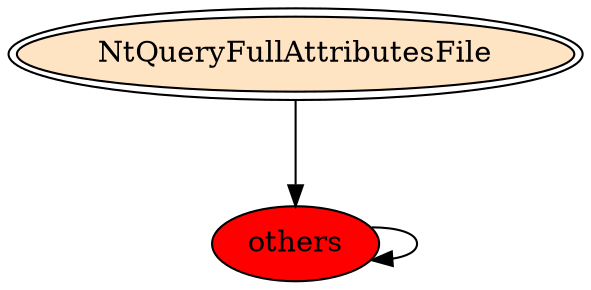 digraph "./REPORTS/6707/API_PER_CATEGORY/GetFileAttributesEx.exe_5308_Files and I_O (Local file system)_API_per_Category_Transition_Matrix" {
	NtQueryFullAttributesFile [label=NtQueryFullAttributesFile fillcolor=bisque peripheries=2 style=filled]
	others [label=others fillcolor=red style=filled]
	NtQueryFullAttributesFile -> others [label=1.0 fontcolor=white]
	others -> others [label=1.0 fontcolor=white]
}
